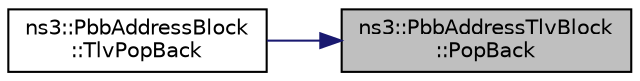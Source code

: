 digraph "ns3::PbbAddressTlvBlock::PopBack"
{
 // LATEX_PDF_SIZE
  edge [fontname="Helvetica",fontsize="10",labelfontname="Helvetica",labelfontsize="10"];
  node [fontname="Helvetica",fontsize="10",shape=record];
  rankdir="RL";
  Node1 [label="ns3::PbbAddressTlvBlock\l::PopBack",height=0.2,width=0.4,color="black", fillcolor="grey75", style="filled", fontcolor="black",tooltip="Removes an Address TLV from the back of this block."];
  Node1 -> Node2 [dir="back",color="midnightblue",fontsize="10",style="solid",fontname="Helvetica"];
  Node2 [label="ns3::PbbAddressBlock\l::TlvPopBack",height=0.2,width=0.4,color="black", fillcolor="white", style="filled",URL="$classns3_1_1_pbb_address_block.html#add730bd7b11ead1f93233fcf3943a301",tooltip="Removes an address TLV from the back of this message."];
}
